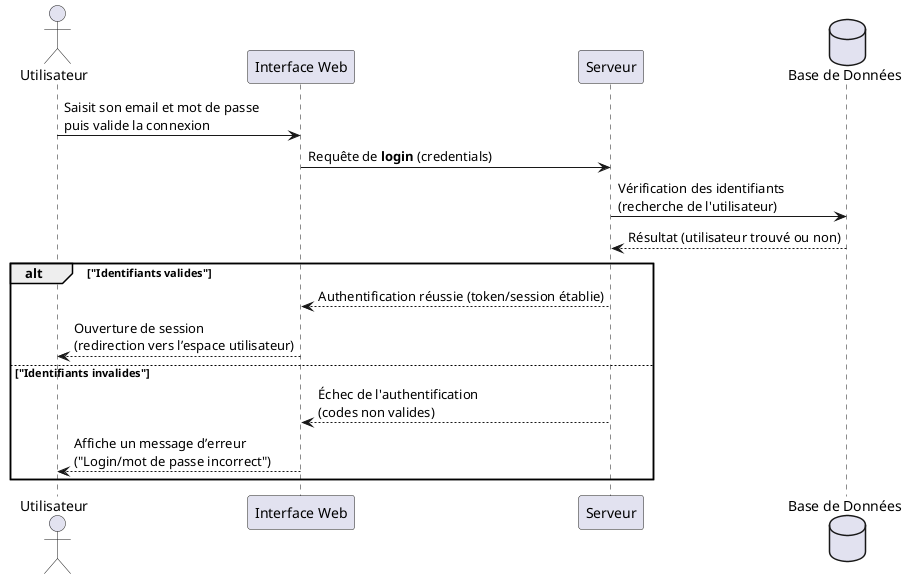 @startuml
actor Utilisateur as U
participant "Interface Web" as UI
participant "Serveur" as Server
database "Base de Données" as DB

U -> UI : Saisit son email et mot de passe \npuis valide la connexion
UI -> Server : Requête de **login** (credentials)
Server -> DB : Vérification des identifiants \n(recherche de l'utilisateur)
DB --> Server : Résultat (utilisateur trouvé ou non)
alt "Identifiants valides"
   Server --> UI : Authentification réussie (token/session établie)
   UI --> U : Ouverture de session \n(redirection vers l’espace utilisateur)
else "Identifiants invalides"
   Server --> UI : Échec de l'authentification \n(codes non valides)
   UI --> U : Affiche un message d’erreur \n("Login/mot de passe incorrect")
end alt
@enduml
